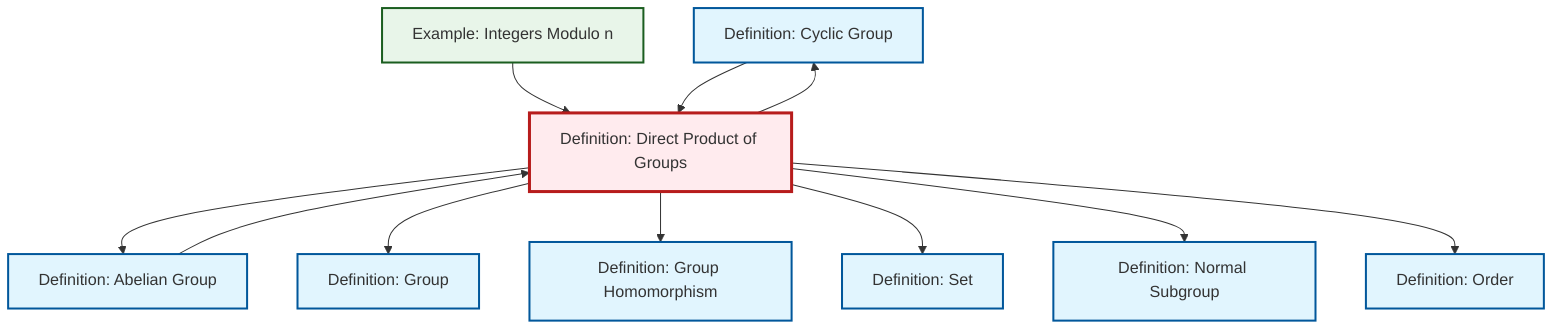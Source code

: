 graph TD
    classDef definition fill:#e1f5fe,stroke:#01579b,stroke-width:2px
    classDef theorem fill:#f3e5f5,stroke:#4a148c,stroke-width:2px
    classDef axiom fill:#fff3e0,stroke:#e65100,stroke-width:2px
    classDef example fill:#e8f5e9,stroke:#1b5e20,stroke-width:2px
    classDef current fill:#ffebee,stroke:#b71c1c,stroke-width:3px
    def-homomorphism["Definition: Group Homomorphism"]:::definition
    def-cyclic-group["Definition: Cyclic Group"]:::definition
    def-normal-subgroup["Definition: Normal Subgroup"]:::definition
    def-abelian-group["Definition: Abelian Group"]:::definition
    ex-quotient-integers-mod-n["Example: Integers Modulo n"]:::example
    def-group["Definition: Group"]:::definition
    def-order["Definition: Order"]:::definition
    def-set["Definition: Set"]:::definition
    def-direct-product["Definition: Direct Product of Groups"]:::definition
    ex-quotient-integers-mod-n --> def-direct-product
    def-cyclic-group --> def-direct-product
    def-direct-product --> def-abelian-group
    def-abelian-group --> def-direct-product
    def-direct-product --> def-cyclic-group
    def-direct-product --> def-group
    def-direct-product --> def-homomorphism
    def-direct-product --> def-set
    def-direct-product --> def-normal-subgroup
    def-direct-product --> def-order
    class def-direct-product current